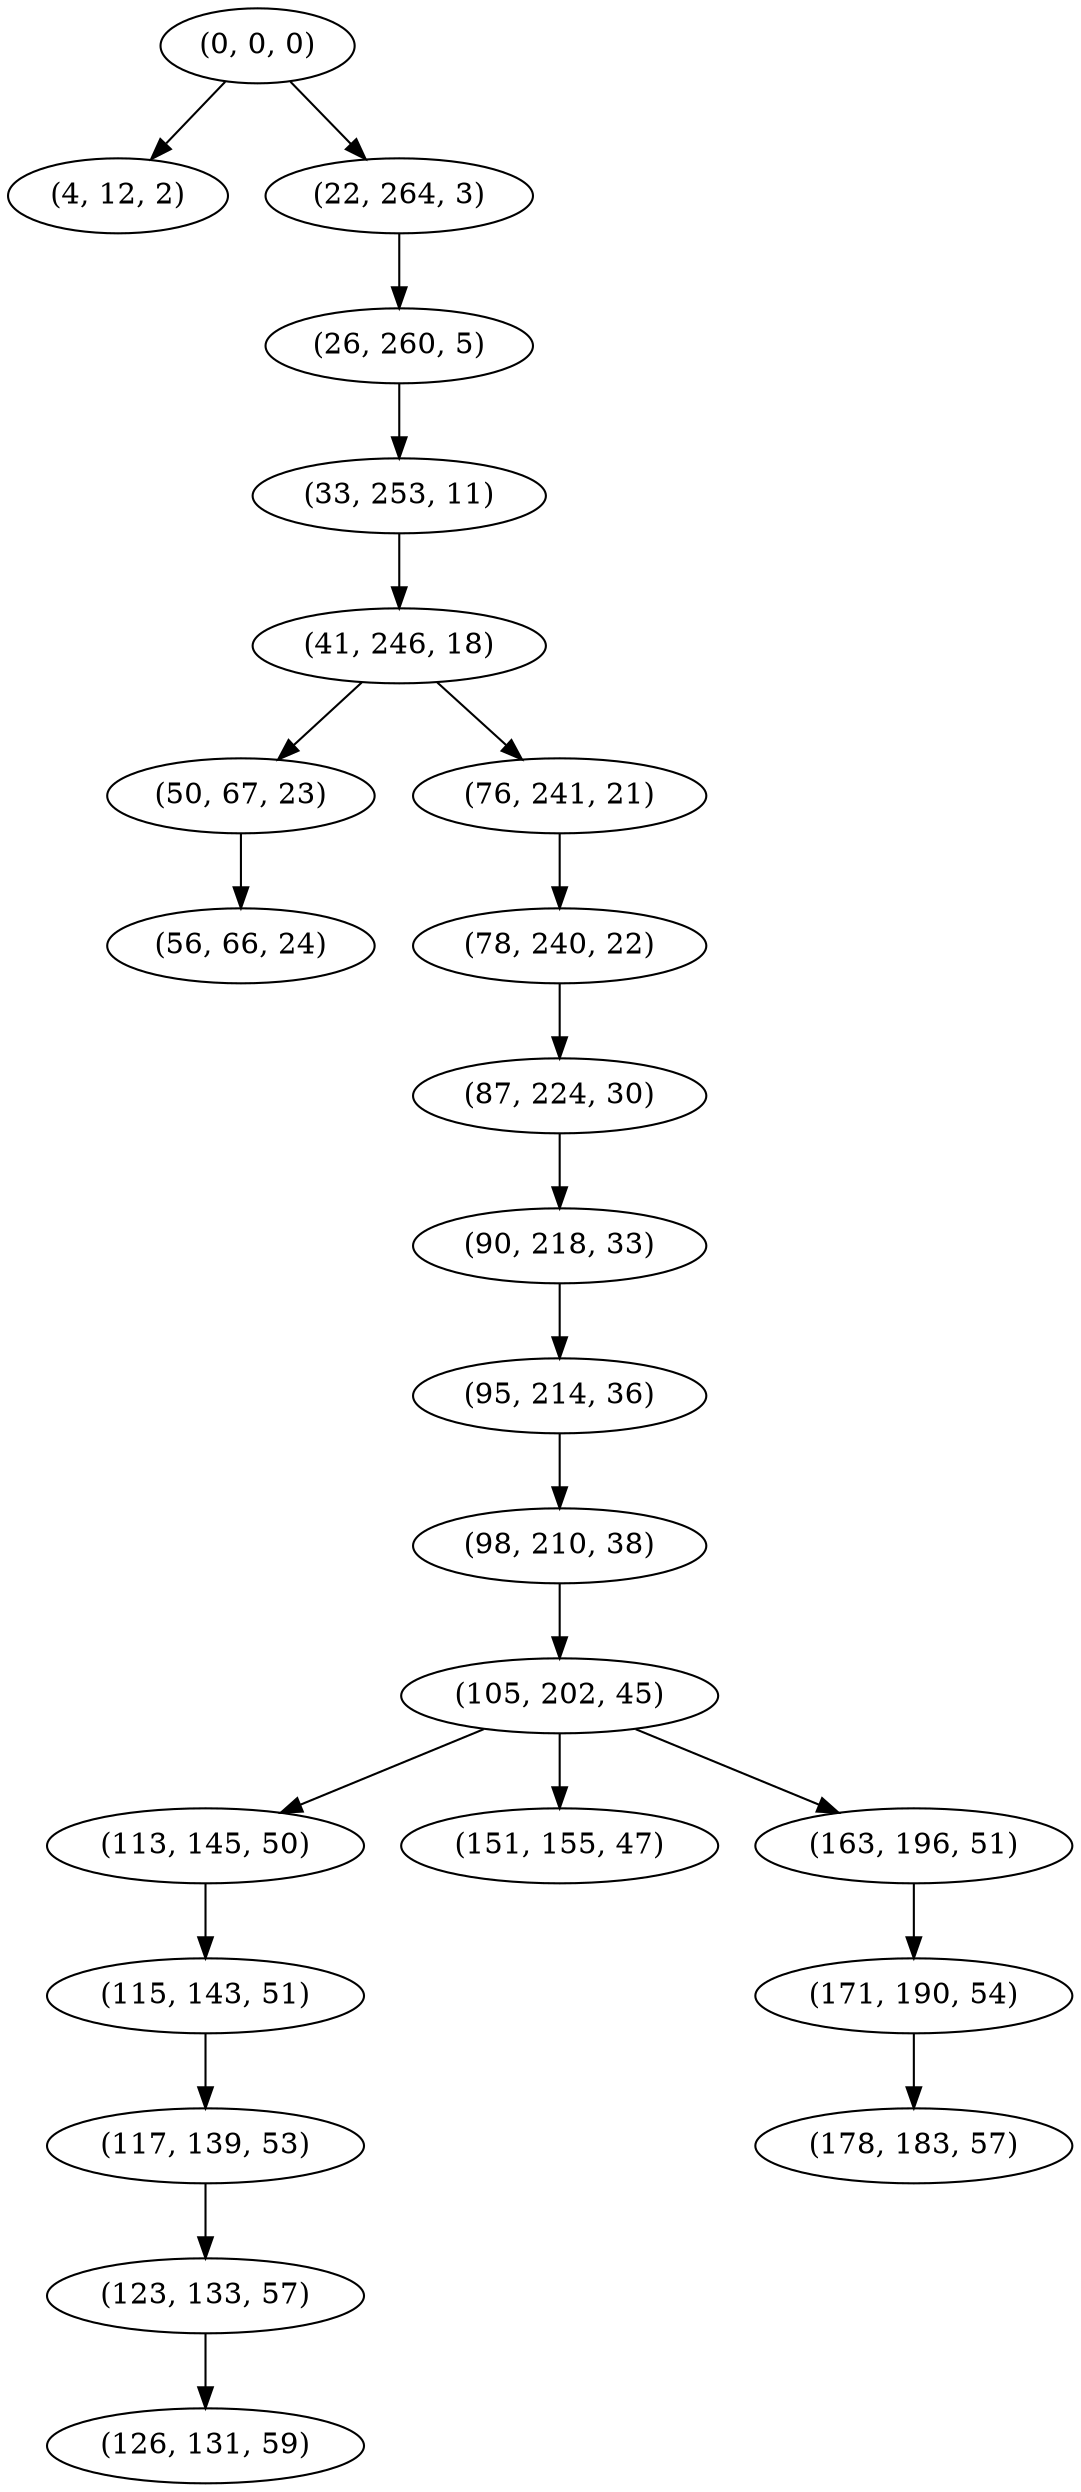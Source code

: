 digraph tree {
    "(0, 0, 0)";
    "(4, 12, 2)";
    "(22, 264, 3)";
    "(26, 260, 5)";
    "(33, 253, 11)";
    "(41, 246, 18)";
    "(50, 67, 23)";
    "(56, 66, 24)";
    "(76, 241, 21)";
    "(78, 240, 22)";
    "(87, 224, 30)";
    "(90, 218, 33)";
    "(95, 214, 36)";
    "(98, 210, 38)";
    "(105, 202, 45)";
    "(113, 145, 50)";
    "(115, 143, 51)";
    "(117, 139, 53)";
    "(123, 133, 57)";
    "(126, 131, 59)";
    "(151, 155, 47)";
    "(163, 196, 51)";
    "(171, 190, 54)";
    "(178, 183, 57)";
    "(0, 0, 0)" -> "(4, 12, 2)";
    "(0, 0, 0)" -> "(22, 264, 3)";
    "(22, 264, 3)" -> "(26, 260, 5)";
    "(26, 260, 5)" -> "(33, 253, 11)";
    "(33, 253, 11)" -> "(41, 246, 18)";
    "(41, 246, 18)" -> "(50, 67, 23)";
    "(41, 246, 18)" -> "(76, 241, 21)";
    "(50, 67, 23)" -> "(56, 66, 24)";
    "(76, 241, 21)" -> "(78, 240, 22)";
    "(78, 240, 22)" -> "(87, 224, 30)";
    "(87, 224, 30)" -> "(90, 218, 33)";
    "(90, 218, 33)" -> "(95, 214, 36)";
    "(95, 214, 36)" -> "(98, 210, 38)";
    "(98, 210, 38)" -> "(105, 202, 45)";
    "(105, 202, 45)" -> "(113, 145, 50)";
    "(105, 202, 45)" -> "(151, 155, 47)";
    "(105, 202, 45)" -> "(163, 196, 51)";
    "(113, 145, 50)" -> "(115, 143, 51)";
    "(115, 143, 51)" -> "(117, 139, 53)";
    "(117, 139, 53)" -> "(123, 133, 57)";
    "(123, 133, 57)" -> "(126, 131, 59)";
    "(163, 196, 51)" -> "(171, 190, 54)";
    "(171, 190, 54)" -> "(178, 183, 57)";
}
